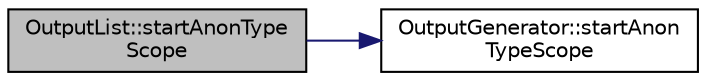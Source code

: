 digraph "OutputList::startAnonTypeScope"
{
 // LATEX_PDF_SIZE
  edge [fontname="Helvetica",fontsize="10",labelfontname="Helvetica",labelfontsize="10"];
  node [fontname="Helvetica",fontsize="10",shape=record];
  rankdir="LR";
  Node1 [label="OutputList::startAnonType\lScope",height=0.2,width=0.4,color="black", fillcolor="grey75", style="filled", fontcolor="black",tooltip=" "];
  Node1 -> Node2 [color="midnightblue",fontsize="10",style="solid",fontname="Helvetica"];
  Node2 [label="OutputGenerator::startAnon\lTypeScope",height=0.2,width=0.4,color="black", fillcolor="white", style="filled",URL="$classOutputGenerator.html#a13587c69b6272779d38b6bc2a45fbfd5",tooltip=" "];
}
